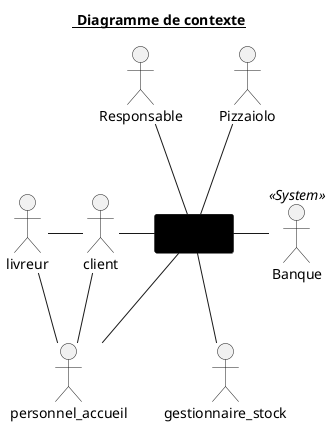 @startuml 1_contextDiagram
title <u> Diagramme de contexte</u>
' left to right direction
' top to bottom direction

agent OC_Pizza #000000

actor Responsable as RESP
actor Pizzaiolo as PIZLO
actor livreur as DELIVER
actor Banque <<System>> as BANK

actor client as CUSTOMER
actor personnel_accueil as ACCUEIL

actor gestionnaire_stock as GEST

RESP -- OC_Pizza
GEST -u- OC_Pizza
PIZLO -- OC_Pizza


DELIVER - CUSTOMER
DELIVER - ACCUEIL
CUSTOMER - OC_Pizza
OC_Pizza -- ACCUEIL
CUSTOMER -- ACCUEIL

OC_Pizza - BANK

@enduml